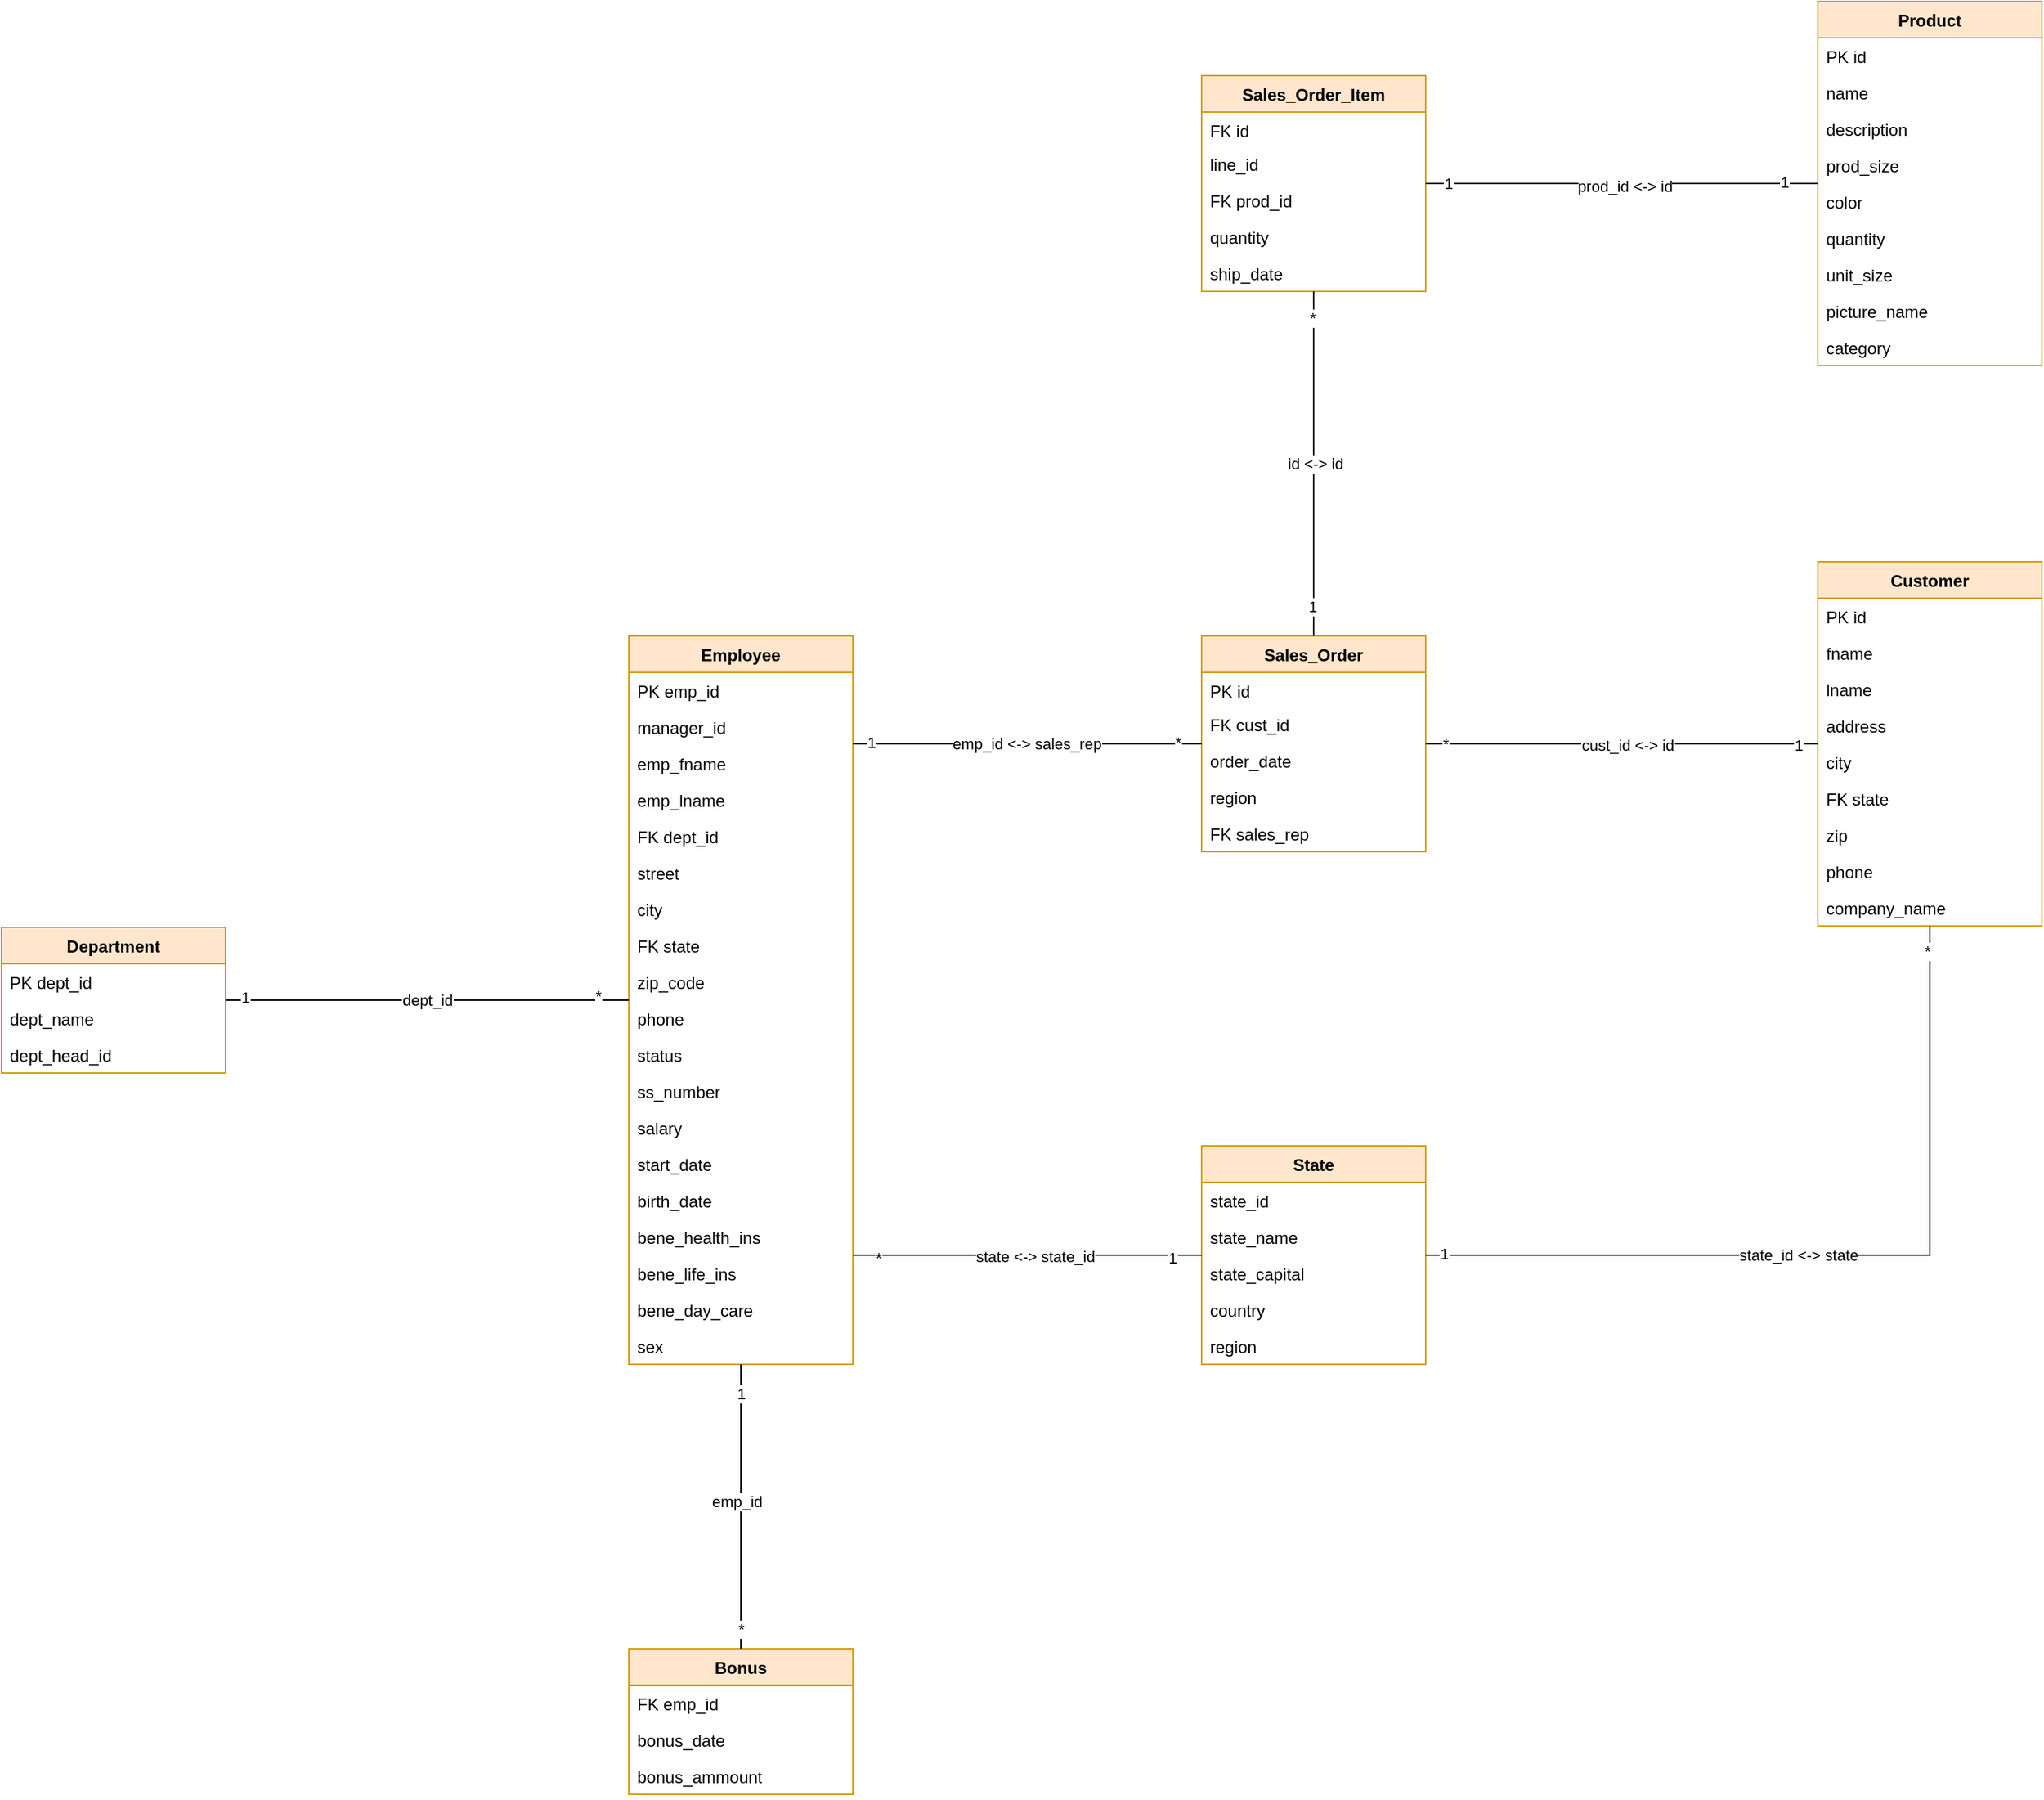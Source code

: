 <mxfile version="26.1.1">
  <diagram name="Page-1" id="nCka2ts54rkzNk9Rm8T9">
    <mxGraphModel dx="1875" dy="915" grid="0" gridSize="10" guides="1" tooltips="1" connect="1" arrows="1" fold="1" page="0" pageScale="1" pageWidth="850" pageHeight="1100" math="0" shadow="0">
      <root>
        <mxCell id="0" />
        <mxCell id="1" parent="0" />
        <mxCell id="7V_Jgu3ljM7GMjeLJzPL-204" value="Bonus" style="swimlane;fontStyle=1;align=center;verticalAlign=top;childLayout=stackLayout;horizontal=1;startSize=26;horizontalStack=0;resizeParent=1;resizeParentMax=0;resizeLast=0;collapsible=1;marginBottom=0;whiteSpace=wrap;html=1;fillColor=#ffe6cc;strokeColor=#d79b00;" parent="1" vertex="1">
          <mxGeometry x="-100" y="1083" width="160" height="104" as="geometry" />
        </mxCell>
        <mxCell id="7V_Jgu3ljM7GMjeLJzPL-205" value="FK emp_id" style="text;strokeColor=none;fillColor=none;align=left;verticalAlign=top;spacingLeft=4;spacingRight=4;overflow=hidden;rotatable=0;points=[[0,0.5],[1,0.5]];portConstraint=eastwest;whiteSpace=wrap;html=1;" parent="7V_Jgu3ljM7GMjeLJzPL-204" vertex="1">
          <mxGeometry y="26" width="160" height="26" as="geometry" />
        </mxCell>
        <mxCell id="7V_Jgu3ljM7GMjeLJzPL-209" value="bonus_date" style="text;strokeColor=none;fillColor=none;align=left;verticalAlign=top;spacingLeft=4;spacingRight=4;overflow=hidden;rotatable=0;points=[[0,0.5],[1,0.5]];portConstraint=eastwest;whiteSpace=wrap;html=1;" parent="7V_Jgu3ljM7GMjeLJzPL-204" vertex="1">
          <mxGeometry y="52" width="160" height="26" as="geometry" />
        </mxCell>
        <mxCell id="7V_Jgu3ljM7GMjeLJzPL-208" value="bonus_ammount" style="text;strokeColor=none;fillColor=none;align=left;verticalAlign=top;spacingLeft=4;spacingRight=4;overflow=hidden;rotatable=0;points=[[0,0.5],[1,0.5]];portConstraint=eastwest;whiteSpace=wrap;html=1;" parent="7V_Jgu3ljM7GMjeLJzPL-204" vertex="1">
          <mxGeometry y="78" width="160" height="26" as="geometry" />
        </mxCell>
        <mxCell id="7V_Jgu3ljM7GMjeLJzPL-210" value="Customer" style="swimlane;fontStyle=1;align=center;verticalAlign=top;childLayout=stackLayout;horizontal=1;startSize=26;horizontalStack=0;resizeParent=1;resizeParentMax=0;resizeLast=0;collapsible=1;marginBottom=0;whiteSpace=wrap;html=1;fillColor=#ffe6cc;strokeColor=#d79b00;" parent="1" vertex="1">
          <mxGeometry x="749" y="307" width="160" height="260" as="geometry" />
        </mxCell>
        <mxCell id="7V_Jgu3ljM7GMjeLJzPL-211" value="PK id" style="text;strokeColor=none;fillColor=none;align=left;verticalAlign=top;spacingLeft=4;spacingRight=4;overflow=hidden;rotatable=0;points=[[0,0.5],[1,0.5]];portConstraint=eastwest;whiteSpace=wrap;html=1;" parent="7V_Jgu3ljM7GMjeLJzPL-210" vertex="1">
          <mxGeometry y="26" width="160" height="26" as="geometry" />
        </mxCell>
        <mxCell id="7V_Jgu3ljM7GMjeLJzPL-212" value="fname" style="text;strokeColor=none;fillColor=none;align=left;verticalAlign=top;spacingLeft=4;spacingRight=4;overflow=hidden;rotatable=0;points=[[0,0.5],[1,0.5]];portConstraint=eastwest;whiteSpace=wrap;html=1;" parent="7V_Jgu3ljM7GMjeLJzPL-210" vertex="1">
          <mxGeometry y="52" width="160" height="26" as="geometry" />
        </mxCell>
        <mxCell id="7V_Jgu3ljM7GMjeLJzPL-213" value="lname" style="text;strokeColor=none;fillColor=none;align=left;verticalAlign=top;spacingLeft=4;spacingRight=4;overflow=hidden;rotatable=0;points=[[0,0.5],[1,0.5]];portConstraint=eastwest;whiteSpace=wrap;html=1;" parent="7V_Jgu3ljM7GMjeLJzPL-210" vertex="1">
          <mxGeometry y="78" width="160" height="26" as="geometry" />
        </mxCell>
        <mxCell id="7V_Jgu3ljM7GMjeLJzPL-214" value="address" style="text;strokeColor=none;fillColor=none;align=left;verticalAlign=top;spacingLeft=4;spacingRight=4;overflow=hidden;rotatable=0;points=[[0,0.5],[1,0.5]];portConstraint=eastwest;whiteSpace=wrap;html=1;" parent="7V_Jgu3ljM7GMjeLJzPL-210" vertex="1">
          <mxGeometry y="104" width="160" height="26" as="geometry" />
        </mxCell>
        <mxCell id="7V_Jgu3ljM7GMjeLJzPL-218" value="city" style="text;strokeColor=none;fillColor=none;align=left;verticalAlign=top;spacingLeft=4;spacingRight=4;overflow=hidden;rotatable=0;points=[[0,0.5],[1,0.5]];portConstraint=eastwest;whiteSpace=wrap;html=1;" parent="7V_Jgu3ljM7GMjeLJzPL-210" vertex="1">
          <mxGeometry y="130" width="160" height="26" as="geometry" />
        </mxCell>
        <mxCell id="7V_Jgu3ljM7GMjeLJzPL-219" value="FK state" style="text;strokeColor=none;fillColor=none;align=left;verticalAlign=top;spacingLeft=4;spacingRight=4;overflow=hidden;rotatable=0;points=[[0,0.5],[1,0.5]];portConstraint=eastwest;whiteSpace=wrap;html=1;" parent="7V_Jgu3ljM7GMjeLJzPL-210" vertex="1">
          <mxGeometry y="156" width="160" height="26" as="geometry" />
        </mxCell>
        <mxCell id="7V_Jgu3ljM7GMjeLJzPL-217" value="zip" style="text;strokeColor=none;fillColor=none;align=left;verticalAlign=top;spacingLeft=4;spacingRight=4;overflow=hidden;rotatable=0;points=[[0,0.5],[1,0.5]];portConstraint=eastwest;whiteSpace=wrap;html=1;" parent="7V_Jgu3ljM7GMjeLJzPL-210" vertex="1">
          <mxGeometry y="182" width="160" height="26" as="geometry" />
        </mxCell>
        <mxCell id="7V_Jgu3ljM7GMjeLJzPL-216" value="phone" style="text;strokeColor=none;fillColor=none;align=left;verticalAlign=top;spacingLeft=4;spacingRight=4;overflow=hidden;rotatable=0;points=[[0,0.5],[1,0.5]];portConstraint=eastwest;whiteSpace=wrap;html=1;" parent="7V_Jgu3ljM7GMjeLJzPL-210" vertex="1">
          <mxGeometry y="208" width="160" height="26" as="geometry" />
        </mxCell>
        <mxCell id="7V_Jgu3ljM7GMjeLJzPL-215" value="company_name" style="text;strokeColor=none;fillColor=none;align=left;verticalAlign=top;spacingLeft=4;spacingRight=4;overflow=hidden;rotatable=0;points=[[0,0.5],[1,0.5]];portConstraint=eastwest;whiteSpace=wrap;html=1;" parent="7V_Jgu3ljM7GMjeLJzPL-210" vertex="1">
          <mxGeometry y="234" width="160" height="26" as="geometry" />
        </mxCell>
        <mxCell id="7V_Jgu3ljM7GMjeLJzPL-220" value="Department" style="swimlane;fontStyle=1;align=center;verticalAlign=top;childLayout=stackLayout;horizontal=1;startSize=26;horizontalStack=0;resizeParent=1;resizeParentMax=0;resizeLast=0;collapsible=1;marginBottom=0;whiteSpace=wrap;html=1;fillColor=#ffe6cc;strokeColor=#d79b00;" parent="1" vertex="1">
          <mxGeometry x="-548" y="568" width="160" height="104" as="geometry" />
        </mxCell>
        <mxCell id="7V_Jgu3ljM7GMjeLJzPL-221" value="PK dept_id" style="text;strokeColor=none;fillColor=none;align=left;verticalAlign=top;spacingLeft=4;spacingRight=4;overflow=hidden;rotatable=0;points=[[0,0.5],[1,0.5]];portConstraint=eastwest;whiteSpace=wrap;html=1;" parent="7V_Jgu3ljM7GMjeLJzPL-220" vertex="1">
          <mxGeometry y="26" width="160" height="26" as="geometry" />
        </mxCell>
        <mxCell id="7V_Jgu3ljM7GMjeLJzPL-222" value="dept_name" style="text;strokeColor=none;fillColor=none;align=left;verticalAlign=top;spacingLeft=4;spacingRight=4;overflow=hidden;rotatable=0;points=[[0,0.5],[1,0.5]];portConstraint=eastwest;whiteSpace=wrap;html=1;" parent="7V_Jgu3ljM7GMjeLJzPL-220" vertex="1">
          <mxGeometry y="52" width="160" height="26" as="geometry" />
        </mxCell>
        <mxCell id="7V_Jgu3ljM7GMjeLJzPL-223" value="dept_head_id" style="text;strokeColor=none;fillColor=none;align=left;verticalAlign=top;spacingLeft=4;spacingRight=4;overflow=hidden;rotatable=0;points=[[0,0.5],[1,0.5]];portConstraint=eastwest;whiteSpace=wrap;html=1;" parent="7V_Jgu3ljM7GMjeLJzPL-220" vertex="1">
          <mxGeometry y="78" width="160" height="26" as="geometry" />
        </mxCell>
        <mxCell id="6if0ef8Dxr5UkIO2MwjI-1" value="State" style="swimlane;fontStyle=1;align=center;verticalAlign=top;childLayout=stackLayout;horizontal=1;startSize=26;horizontalStack=0;resizeParent=1;resizeParentMax=0;resizeLast=0;collapsible=1;marginBottom=0;whiteSpace=wrap;html=1;fillColor=#ffe6cc;strokeColor=#d79b00;" vertex="1" parent="1">
          <mxGeometry x="309" y="724" width="160" height="156" as="geometry" />
        </mxCell>
        <mxCell id="6if0ef8Dxr5UkIO2MwjI-2" value="state_id" style="text;strokeColor=none;fillColor=none;align=left;verticalAlign=top;spacingLeft=4;spacingRight=4;overflow=hidden;rotatable=0;points=[[0,0.5],[1,0.5]];portConstraint=eastwest;whiteSpace=wrap;html=1;" vertex="1" parent="6if0ef8Dxr5UkIO2MwjI-1">
          <mxGeometry y="26" width="160" height="26" as="geometry" />
        </mxCell>
        <mxCell id="6if0ef8Dxr5UkIO2MwjI-3" value="state_name" style="text;strokeColor=none;fillColor=none;align=left;verticalAlign=top;spacingLeft=4;spacingRight=4;overflow=hidden;rotatable=0;points=[[0,0.5],[1,0.5]];portConstraint=eastwest;whiteSpace=wrap;html=1;" vertex="1" parent="6if0ef8Dxr5UkIO2MwjI-1">
          <mxGeometry y="52" width="160" height="26" as="geometry" />
        </mxCell>
        <mxCell id="6if0ef8Dxr5UkIO2MwjI-5" value="state_capital" style="text;strokeColor=none;fillColor=none;align=left;verticalAlign=top;spacingLeft=4;spacingRight=4;overflow=hidden;rotatable=0;points=[[0,0.5],[1,0.5]];portConstraint=eastwest;whiteSpace=wrap;html=1;" vertex="1" parent="6if0ef8Dxr5UkIO2MwjI-1">
          <mxGeometry y="78" width="160" height="26" as="geometry" />
        </mxCell>
        <mxCell id="6if0ef8Dxr5UkIO2MwjI-6" value="country" style="text;strokeColor=none;fillColor=none;align=left;verticalAlign=top;spacingLeft=4;spacingRight=4;overflow=hidden;rotatable=0;points=[[0,0.5],[1,0.5]];portConstraint=eastwest;whiteSpace=wrap;html=1;" vertex="1" parent="6if0ef8Dxr5UkIO2MwjI-1">
          <mxGeometry y="104" width="160" height="26" as="geometry" />
        </mxCell>
        <mxCell id="6if0ef8Dxr5UkIO2MwjI-4" value="region" style="text;strokeColor=none;fillColor=none;align=left;verticalAlign=top;spacingLeft=4;spacingRight=4;overflow=hidden;rotatable=0;points=[[0,0.5],[1,0.5]];portConstraint=eastwest;whiteSpace=wrap;html=1;" vertex="1" parent="6if0ef8Dxr5UkIO2MwjI-1">
          <mxGeometry y="130" width="160" height="26" as="geometry" />
        </mxCell>
        <mxCell id="6if0ef8Dxr5UkIO2MwjI-7" value="Sales_Order_Item" style="swimlane;fontStyle=1;align=center;verticalAlign=top;childLayout=stackLayout;horizontal=1;startSize=26;horizontalStack=0;resizeParent=1;resizeParentMax=0;resizeLast=0;collapsible=1;marginBottom=0;whiteSpace=wrap;html=1;fillColor=#ffe6cc;strokeColor=#d79b00;" vertex="1" parent="1">
          <mxGeometry x="309" y="-40" width="160" height="154" as="geometry" />
        </mxCell>
        <mxCell id="6if0ef8Dxr5UkIO2MwjI-8" value="FK id" style="text;strokeColor=none;fillColor=none;align=left;verticalAlign=top;spacingLeft=4;spacingRight=4;overflow=hidden;rotatable=0;points=[[0,0.5],[1,0.5]];portConstraint=eastwest;whiteSpace=wrap;html=1;" vertex="1" parent="6if0ef8Dxr5UkIO2MwjI-7">
          <mxGeometry y="26" width="160" height="24" as="geometry" />
        </mxCell>
        <mxCell id="6if0ef8Dxr5UkIO2MwjI-9" value="line_id" style="text;strokeColor=none;fillColor=none;align=left;verticalAlign=top;spacingLeft=4;spacingRight=4;overflow=hidden;rotatable=0;points=[[0,0.5],[1,0.5]];portConstraint=eastwest;whiteSpace=wrap;html=1;" vertex="1" parent="6if0ef8Dxr5UkIO2MwjI-7">
          <mxGeometry y="50" width="160" height="26" as="geometry" />
        </mxCell>
        <mxCell id="6if0ef8Dxr5UkIO2MwjI-10" value="FK prod_id" style="text;strokeColor=none;fillColor=none;align=left;verticalAlign=top;spacingLeft=4;spacingRight=4;overflow=hidden;rotatable=0;points=[[0,0.5],[1,0.5]];portConstraint=eastwest;whiteSpace=wrap;html=1;" vertex="1" parent="6if0ef8Dxr5UkIO2MwjI-7">
          <mxGeometry y="76" width="160" height="26" as="geometry" />
        </mxCell>
        <mxCell id="6if0ef8Dxr5UkIO2MwjI-11" value="quantity" style="text;strokeColor=none;fillColor=none;align=left;verticalAlign=top;spacingLeft=4;spacingRight=4;overflow=hidden;rotatable=0;points=[[0,0.5],[1,0.5]];portConstraint=eastwest;whiteSpace=wrap;html=1;" vertex="1" parent="6if0ef8Dxr5UkIO2MwjI-7">
          <mxGeometry y="102" width="160" height="26" as="geometry" />
        </mxCell>
        <mxCell id="6if0ef8Dxr5UkIO2MwjI-12" value="ship_date" style="text;strokeColor=none;fillColor=none;align=left;verticalAlign=top;spacingLeft=4;spacingRight=4;overflow=hidden;rotatable=0;points=[[0,0.5],[1,0.5]];portConstraint=eastwest;whiteSpace=wrap;html=1;" vertex="1" parent="6if0ef8Dxr5UkIO2MwjI-7">
          <mxGeometry y="128" width="160" height="26" as="geometry" />
        </mxCell>
        <mxCell id="6if0ef8Dxr5UkIO2MwjI-13" value="Sales_Order" style="swimlane;fontStyle=1;align=center;verticalAlign=top;childLayout=stackLayout;horizontal=1;startSize=26;horizontalStack=0;resizeParent=1;resizeParentMax=0;resizeLast=0;collapsible=1;marginBottom=0;whiteSpace=wrap;html=1;fillColor=#ffe6cc;strokeColor=#d79b00;" vertex="1" parent="1">
          <mxGeometry x="309" y="360" width="160" height="154" as="geometry" />
        </mxCell>
        <mxCell id="6if0ef8Dxr5UkIO2MwjI-14" value="PK id" style="text;strokeColor=none;fillColor=none;align=left;verticalAlign=top;spacingLeft=4;spacingRight=4;overflow=hidden;rotatable=0;points=[[0,0.5],[1,0.5]];portConstraint=eastwest;whiteSpace=wrap;html=1;" vertex="1" parent="6if0ef8Dxr5UkIO2MwjI-13">
          <mxGeometry y="26" width="160" height="24" as="geometry" />
        </mxCell>
        <mxCell id="6if0ef8Dxr5UkIO2MwjI-15" value="FK cust_id" style="text;strokeColor=none;fillColor=none;align=left;verticalAlign=top;spacingLeft=4;spacingRight=4;overflow=hidden;rotatable=0;points=[[0,0.5],[1,0.5]];portConstraint=eastwest;whiteSpace=wrap;html=1;" vertex="1" parent="6if0ef8Dxr5UkIO2MwjI-13">
          <mxGeometry y="50" width="160" height="26" as="geometry" />
        </mxCell>
        <mxCell id="6if0ef8Dxr5UkIO2MwjI-16" value="order_date" style="text;strokeColor=none;fillColor=none;align=left;verticalAlign=top;spacingLeft=4;spacingRight=4;overflow=hidden;rotatable=0;points=[[0,0.5],[1,0.5]];portConstraint=eastwest;whiteSpace=wrap;html=1;" vertex="1" parent="6if0ef8Dxr5UkIO2MwjI-13">
          <mxGeometry y="76" width="160" height="26" as="geometry" />
        </mxCell>
        <mxCell id="6if0ef8Dxr5UkIO2MwjI-17" value="region" style="text;strokeColor=none;fillColor=none;align=left;verticalAlign=top;spacingLeft=4;spacingRight=4;overflow=hidden;rotatable=0;points=[[0,0.5],[1,0.5]];portConstraint=eastwest;whiteSpace=wrap;html=1;" vertex="1" parent="6if0ef8Dxr5UkIO2MwjI-13">
          <mxGeometry y="102" width="160" height="26" as="geometry" />
        </mxCell>
        <mxCell id="6if0ef8Dxr5UkIO2MwjI-18" value="FK sales_rep" style="text;strokeColor=none;fillColor=none;align=left;verticalAlign=top;spacingLeft=4;spacingRight=4;overflow=hidden;rotatable=0;points=[[0,0.5],[1,0.5]];portConstraint=eastwest;whiteSpace=wrap;html=1;" vertex="1" parent="6if0ef8Dxr5UkIO2MwjI-13">
          <mxGeometry y="128" width="160" height="26" as="geometry" />
        </mxCell>
        <mxCell id="6if0ef8Dxr5UkIO2MwjI-19" value="Product" style="swimlane;fontStyle=1;align=center;verticalAlign=top;childLayout=stackLayout;horizontal=1;startSize=26;horizontalStack=0;resizeParent=1;resizeParentMax=0;resizeLast=0;collapsible=1;marginBottom=0;whiteSpace=wrap;html=1;fillColor=#ffe6cc;strokeColor=#d79b00;" vertex="1" parent="1">
          <mxGeometry x="749" y="-93" width="160" height="260" as="geometry" />
        </mxCell>
        <mxCell id="6if0ef8Dxr5UkIO2MwjI-20" value="PK id" style="text;strokeColor=none;fillColor=none;align=left;verticalAlign=top;spacingLeft=4;spacingRight=4;overflow=hidden;rotatable=0;points=[[0,0.5],[1,0.5]];portConstraint=eastwest;whiteSpace=wrap;html=1;" vertex="1" parent="6if0ef8Dxr5UkIO2MwjI-19">
          <mxGeometry y="26" width="160" height="26" as="geometry" />
        </mxCell>
        <mxCell id="6if0ef8Dxr5UkIO2MwjI-21" value="name" style="text;strokeColor=none;fillColor=none;align=left;verticalAlign=top;spacingLeft=4;spacingRight=4;overflow=hidden;rotatable=0;points=[[0,0.5],[1,0.5]];portConstraint=eastwest;whiteSpace=wrap;html=1;" vertex="1" parent="6if0ef8Dxr5UkIO2MwjI-19">
          <mxGeometry y="52" width="160" height="26" as="geometry" />
        </mxCell>
        <mxCell id="6if0ef8Dxr5UkIO2MwjI-22" value="description" style="text;strokeColor=none;fillColor=none;align=left;verticalAlign=top;spacingLeft=4;spacingRight=4;overflow=hidden;rotatable=0;points=[[0,0.5],[1,0.5]];portConstraint=eastwest;whiteSpace=wrap;html=1;" vertex="1" parent="6if0ef8Dxr5UkIO2MwjI-19">
          <mxGeometry y="78" width="160" height="26" as="geometry" />
        </mxCell>
        <mxCell id="6if0ef8Dxr5UkIO2MwjI-23" value="prod_size" style="text;strokeColor=none;fillColor=none;align=left;verticalAlign=top;spacingLeft=4;spacingRight=4;overflow=hidden;rotatable=0;points=[[0,0.5],[1,0.5]];portConstraint=eastwest;whiteSpace=wrap;html=1;" vertex="1" parent="6if0ef8Dxr5UkIO2MwjI-19">
          <mxGeometry y="104" width="160" height="26" as="geometry" />
        </mxCell>
        <mxCell id="6if0ef8Dxr5UkIO2MwjI-24" value="color" style="text;strokeColor=none;fillColor=none;align=left;verticalAlign=top;spacingLeft=4;spacingRight=4;overflow=hidden;rotatable=0;points=[[0,0.5],[1,0.5]];portConstraint=eastwest;whiteSpace=wrap;html=1;" vertex="1" parent="6if0ef8Dxr5UkIO2MwjI-19">
          <mxGeometry y="130" width="160" height="26" as="geometry" />
        </mxCell>
        <mxCell id="6if0ef8Dxr5UkIO2MwjI-25" value="quantity" style="text;strokeColor=none;fillColor=none;align=left;verticalAlign=top;spacingLeft=4;spacingRight=4;overflow=hidden;rotatable=0;points=[[0,0.5],[1,0.5]];portConstraint=eastwest;whiteSpace=wrap;html=1;" vertex="1" parent="6if0ef8Dxr5UkIO2MwjI-19">
          <mxGeometry y="156" width="160" height="26" as="geometry" />
        </mxCell>
        <mxCell id="6if0ef8Dxr5UkIO2MwjI-26" value="unit_size" style="text;strokeColor=none;fillColor=none;align=left;verticalAlign=top;spacingLeft=4;spacingRight=4;overflow=hidden;rotatable=0;points=[[0,0.5],[1,0.5]];portConstraint=eastwest;whiteSpace=wrap;html=1;" vertex="1" parent="6if0ef8Dxr5UkIO2MwjI-19">
          <mxGeometry y="182" width="160" height="26" as="geometry" />
        </mxCell>
        <mxCell id="6if0ef8Dxr5UkIO2MwjI-27" value="picture_name" style="text;strokeColor=none;fillColor=none;align=left;verticalAlign=top;spacingLeft=4;spacingRight=4;overflow=hidden;rotatable=0;points=[[0,0.5],[1,0.5]];portConstraint=eastwest;whiteSpace=wrap;html=1;" vertex="1" parent="6if0ef8Dxr5UkIO2MwjI-19">
          <mxGeometry y="208" width="160" height="26" as="geometry" />
        </mxCell>
        <mxCell id="6if0ef8Dxr5UkIO2MwjI-28" value="category" style="text;strokeColor=none;fillColor=none;align=left;verticalAlign=top;spacingLeft=4;spacingRight=4;overflow=hidden;rotatable=0;points=[[0,0.5],[1,0.5]];portConstraint=eastwest;whiteSpace=wrap;html=1;" vertex="1" parent="6if0ef8Dxr5UkIO2MwjI-19">
          <mxGeometry y="234" width="160" height="26" as="geometry" />
        </mxCell>
        <mxCell id="6if0ef8Dxr5UkIO2MwjI-29" value="Employee" style="swimlane;fontStyle=1;align=center;verticalAlign=top;childLayout=stackLayout;horizontal=1;startSize=26;horizontalStack=0;resizeParent=1;resizeParentMax=0;resizeLast=0;collapsible=1;marginBottom=0;whiteSpace=wrap;html=1;fillColor=#ffe6cc;strokeColor=#d79b00;" vertex="1" parent="1">
          <mxGeometry x="-100" y="360" width="160" height="520" as="geometry" />
        </mxCell>
        <mxCell id="6if0ef8Dxr5UkIO2MwjI-30" value="PK emp_id" style="text;strokeColor=none;fillColor=none;align=left;verticalAlign=top;spacingLeft=4;spacingRight=4;overflow=hidden;rotatable=0;points=[[0,0.5],[1,0.5]];portConstraint=eastwest;whiteSpace=wrap;html=1;" vertex="1" parent="6if0ef8Dxr5UkIO2MwjI-29">
          <mxGeometry y="26" width="160" height="26" as="geometry" />
        </mxCell>
        <mxCell id="6if0ef8Dxr5UkIO2MwjI-31" value="manager_id" style="text;strokeColor=none;fillColor=none;align=left;verticalAlign=top;spacingLeft=4;spacingRight=4;overflow=hidden;rotatable=0;points=[[0,0.5],[1,0.5]];portConstraint=eastwest;whiteSpace=wrap;html=1;" vertex="1" parent="6if0ef8Dxr5UkIO2MwjI-29">
          <mxGeometry y="52" width="160" height="26" as="geometry" />
        </mxCell>
        <mxCell id="6if0ef8Dxr5UkIO2MwjI-32" value="emp_fname" style="text;strokeColor=none;fillColor=none;align=left;verticalAlign=top;spacingLeft=4;spacingRight=4;overflow=hidden;rotatable=0;points=[[0,0.5],[1,0.5]];portConstraint=eastwest;whiteSpace=wrap;html=1;" vertex="1" parent="6if0ef8Dxr5UkIO2MwjI-29">
          <mxGeometry y="78" width="160" height="26" as="geometry" />
        </mxCell>
        <mxCell id="6if0ef8Dxr5UkIO2MwjI-33" value="emp_lname" style="text;strokeColor=none;fillColor=none;align=left;verticalAlign=top;spacingLeft=4;spacingRight=4;overflow=hidden;rotatable=0;points=[[0,0.5],[1,0.5]];portConstraint=eastwest;whiteSpace=wrap;html=1;" vertex="1" parent="6if0ef8Dxr5UkIO2MwjI-29">
          <mxGeometry y="104" width="160" height="26" as="geometry" />
        </mxCell>
        <mxCell id="6if0ef8Dxr5UkIO2MwjI-34" value="FK dept_id" style="text;strokeColor=none;fillColor=none;align=left;verticalAlign=top;spacingLeft=4;spacingRight=4;overflow=hidden;rotatable=0;points=[[0,0.5],[1,0.5]];portConstraint=eastwest;whiteSpace=wrap;html=1;" vertex="1" parent="6if0ef8Dxr5UkIO2MwjI-29">
          <mxGeometry y="130" width="160" height="26" as="geometry" />
        </mxCell>
        <mxCell id="6if0ef8Dxr5UkIO2MwjI-35" value="street" style="text;strokeColor=none;fillColor=none;align=left;verticalAlign=top;spacingLeft=4;spacingRight=4;overflow=hidden;rotatable=0;points=[[0,0.5],[1,0.5]];portConstraint=eastwest;whiteSpace=wrap;html=1;" vertex="1" parent="6if0ef8Dxr5UkIO2MwjI-29">
          <mxGeometry y="156" width="160" height="26" as="geometry" />
        </mxCell>
        <mxCell id="6if0ef8Dxr5UkIO2MwjI-36" value="city" style="text;strokeColor=none;fillColor=none;align=left;verticalAlign=top;spacingLeft=4;spacingRight=4;overflow=hidden;rotatable=0;points=[[0,0.5],[1,0.5]];portConstraint=eastwest;whiteSpace=wrap;html=1;" vertex="1" parent="6if0ef8Dxr5UkIO2MwjI-29">
          <mxGeometry y="182" width="160" height="26" as="geometry" />
        </mxCell>
        <mxCell id="6if0ef8Dxr5UkIO2MwjI-37" value="FK state" style="text;strokeColor=none;fillColor=none;align=left;verticalAlign=top;spacingLeft=4;spacingRight=4;overflow=hidden;rotatable=0;points=[[0,0.5],[1,0.5]];portConstraint=eastwest;whiteSpace=wrap;html=1;" vertex="1" parent="6if0ef8Dxr5UkIO2MwjI-29">
          <mxGeometry y="208" width="160" height="26" as="geometry" />
        </mxCell>
        <mxCell id="6if0ef8Dxr5UkIO2MwjI-38" value="zip_code" style="text;strokeColor=none;fillColor=none;align=left;verticalAlign=top;spacingLeft=4;spacingRight=4;overflow=hidden;rotatable=0;points=[[0,0.5],[1,0.5]];portConstraint=eastwest;whiteSpace=wrap;html=1;" vertex="1" parent="6if0ef8Dxr5UkIO2MwjI-29">
          <mxGeometry y="234" width="160" height="26" as="geometry" />
        </mxCell>
        <mxCell id="6if0ef8Dxr5UkIO2MwjI-40" value="phone" style="text;strokeColor=none;fillColor=none;align=left;verticalAlign=top;spacingLeft=4;spacingRight=4;overflow=hidden;rotatable=0;points=[[0,0.5],[1,0.5]];portConstraint=eastwest;whiteSpace=wrap;html=1;" vertex="1" parent="6if0ef8Dxr5UkIO2MwjI-29">
          <mxGeometry y="260" width="160" height="26" as="geometry" />
        </mxCell>
        <mxCell id="6if0ef8Dxr5UkIO2MwjI-42" value="status" style="text;strokeColor=none;fillColor=none;align=left;verticalAlign=top;spacingLeft=4;spacingRight=4;overflow=hidden;rotatable=0;points=[[0,0.5],[1,0.5]];portConstraint=eastwest;whiteSpace=wrap;html=1;" vertex="1" parent="6if0ef8Dxr5UkIO2MwjI-29">
          <mxGeometry y="286" width="160" height="26" as="geometry" />
        </mxCell>
        <mxCell id="6if0ef8Dxr5UkIO2MwjI-43" value="ss_number" style="text;strokeColor=none;fillColor=none;align=left;verticalAlign=top;spacingLeft=4;spacingRight=4;overflow=hidden;rotatable=0;points=[[0,0.5],[1,0.5]];portConstraint=eastwest;whiteSpace=wrap;html=1;" vertex="1" parent="6if0ef8Dxr5UkIO2MwjI-29">
          <mxGeometry y="312" width="160" height="26" as="geometry" />
        </mxCell>
        <mxCell id="6if0ef8Dxr5UkIO2MwjI-41" value="salary" style="text;strokeColor=none;fillColor=none;align=left;verticalAlign=top;spacingLeft=4;spacingRight=4;overflow=hidden;rotatable=0;points=[[0,0.5],[1,0.5]];portConstraint=eastwest;whiteSpace=wrap;html=1;" vertex="1" parent="6if0ef8Dxr5UkIO2MwjI-29">
          <mxGeometry y="338" width="160" height="26" as="geometry" />
        </mxCell>
        <mxCell id="6if0ef8Dxr5UkIO2MwjI-44" value="start_date" style="text;strokeColor=none;fillColor=none;align=left;verticalAlign=top;spacingLeft=4;spacingRight=4;overflow=hidden;rotatable=0;points=[[0,0.5],[1,0.5]];portConstraint=eastwest;whiteSpace=wrap;html=1;" vertex="1" parent="6if0ef8Dxr5UkIO2MwjI-29">
          <mxGeometry y="364" width="160" height="26" as="geometry" />
        </mxCell>
        <mxCell id="6if0ef8Dxr5UkIO2MwjI-46" value="birth_date" style="text;strokeColor=none;fillColor=none;align=left;verticalAlign=top;spacingLeft=4;spacingRight=4;overflow=hidden;rotatable=0;points=[[0,0.5],[1,0.5]];portConstraint=eastwest;whiteSpace=wrap;html=1;" vertex="1" parent="6if0ef8Dxr5UkIO2MwjI-29">
          <mxGeometry y="390" width="160" height="26" as="geometry" />
        </mxCell>
        <mxCell id="6if0ef8Dxr5UkIO2MwjI-48" value="bene_health_ins" style="text;strokeColor=none;fillColor=none;align=left;verticalAlign=top;spacingLeft=4;spacingRight=4;overflow=hidden;rotatable=0;points=[[0,0.5],[1,0.5]];portConstraint=eastwest;whiteSpace=wrap;html=1;" vertex="1" parent="6if0ef8Dxr5UkIO2MwjI-29">
          <mxGeometry y="416" width="160" height="26" as="geometry" />
        </mxCell>
        <mxCell id="6if0ef8Dxr5UkIO2MwjI-47" value="bene_life_ins" style="text;strokeColor=none;fillColor=none;align=left;verticalAlign=top;spacingLeft=4;spacingRight=4;overflow=hidden;rotatable=0;points=[[0,0.5],[1,0.5]];portConstraint=eastwest;whiteSpace=wrap;html=1;" vertex="1" parent="6if0ef8Dxr5UkIO2MwjI-29">
          <mxGeometry y="442" width="160" height="26" as="geometry" />
        </mxCell>
        <mxCell id="6if0ef8Dxr5UkIO2MwjI-45" value="bene_day_care" style="text;strokeColor=none;fillColor=none;align=left;verticalAlign=top;spacingLeft=4;spacingRight=4;overflow=hidden;rotatable=0;points=[[0,0.5],[1,0.5]];portConstraint=eastwest;whiteSpace=wrap;html=1;" vertex="1" parent="6if0ef8Dxr5UkIO2MwjI-29">
          <mxGeometry y="468" width="160" height="26" as="geometry" />
        </mxCell>
        <mxCell id="6if0ef8Dxr5UkIO2MwjI-39" value="sex" style="text;strokeColor=none;fillColor=none;align=left;verticalAlign=top;spacingLeft=4;spacingRight=4;overflow=hidden;rotatable=0;points=[[0,0.5],[1,0.5]];portConstraint=eastwest;whiteSpace=wrap;html=1;" vertex="1" parent="6if0ef8Dxr5UkIO2MwjI-29">
          <mxGeometry y="494" width="160" height="26" as="geometry" />
        </mxCell>
        <mxCell id="6if0ef8Dxr5UkIO2MwjI-50" value="" style="endArrow=none;html=1;rounded=0;edgeStyle=orthogonalEdgeStyle;" edge="1" parent="1" source="6if0ef8Dxr5UkIO2MwjI-29" target="6if0ef8Dxr5UkIO2MwjI-1">
          <mxGeometry relative="1" as="geometry">
            <mxPoint x="204" y="428" as="sourcePoint" />
            <mxPoint x="364" y="428" as="targetPoint" />
            <Array as="points">
              <mxPoint x="91" y="802" />
              <mxPoint x="91" y="802" />
            </Array>
          </mxGeometry>
        </mxCell>
        <mxCell id="6if0ef8Dxr5UkIO2MwjI-76" value="state &amp;lt;-&amp;gt; state_id" style="edgeLabel;html=1;align=center;verticalAlign=middle;resizable=0;points=[];" vertex="1" connectable="0" parent="6if0ef8Dxr5UkIO2MwjI-50">
          <mxGeometry x="0.044" y="-1" relative="1" as="geometry">
            <mxPoint as="offset" />
          </mxGeometry>
        </mxCell>
        <mxCell id="6if0ef8Dxr5UkIO2MwjI-77" value="1" style="edgeLabel;html=1;align=center;verticalAlign=middle;resizable=0;points=[];" vertex="1" connectable="0" parent="6if0ef8Dxr5UkIO2MwjI-50">
          <mxGeometry x="0.831" y="-2" relative="1" as="geometry">
            <mxPoint as="offset" />
          </mxGeometry>
        </mxCell>
        <mxCell id="6if0ef8Dxr5UkIO2MwjI-78" value="*" style="edgeLabel;html=1;align=center;verticalAlign=middle;resizable=0;points=[];" vertex="1" connectable="0" parent="6if0ef8Dxr5UkIO2MwjI-50">
          <mxGeometry x="-0.855" y="-2" relative="1" as="geometry">
            <mxPoint as="offset" />
          </mxGeometry>
        </mxCell>
        <mxCell id="6if0ef8Dxr5UkIO2MwjI-51" value="" style="endArrow=none;html=1;rounded=0;edgeStyle=orthogonalEdgeStyle;" edge="1" parent="1" source="7V_Jgu3ljM7GMjeLJzPL-204" target="6if0ef8Dxr5UkIO2MwjI-29">
          <mxGeometry relative="1" as="geometry">
            <mxPoint x="156" y="833" as="sourcePoint" />
            <mxPoint x="316" y="833" as="targetPoint" />
          </mxGeometry>
        </mxCell>
        <mxCell id="6if0ef8Dxr5UkIO2MwjI-73" value="emp_id" style="edgeLabel;html=1;align=center;verticalAlign=middle;resizable=0;points=[];" vertex="1" connectable="0" parent="6if0ef8Dxr5UkIO2MwjI-51">
          <mxGeometry x="0.038" y="3" relative="1" as="geometry">
            <mxPoint as="offset" />
          </mxGeometry>
        </mxCell>
        <mxCell id="6if0ef8Dxr5UkIO2MwjI-74" value="*" style="edgeLabel;html=1;align=center;verticalAlign=middle;resizable=0;points=[];" vertex="1" connectable="0" parent="6if0ef8Dxr5UkIO2MwjI-51">
          <mxGeometry x="-0.858" relative="1" as="geometry">
            <mxPoint as="offset" />
          </mxGeometry>
        </mxCell>
        <mxCell id="6if0ef8Dxr5UkIO2MwjI-75" value="1" style="edgeLabel;html=1;align=center;verticalAlign=middle;resizable=0;points=[];" vertex="1" connectable="0" parent="6if0ef8Dxr5UkIO2MwjI-51">
          <mxGeometry x="0.797" relative="1" as="geometry">
            <mxPoint as="offset" />
          </mxGeometry>
        </mxCell>
        <mxCell id="6if0ef8Dxr5UkIO2MwjI-54" value="" style="endArrow=none;html=1;rounded=0;edgeStyle=orthogonalEdgeStyle;" edge="1" parent="1" source="6if0ef8Dxr5UkIO2MwjI-13" target="6if0ef8Dxr5UkIO2MwjI-29">
          <mxGeometry relative="1" as="geometry">
            <mxPoint x="349" y="1242" as="sourcePoint" />
            <mxPoint x="349" y="1039" as="targetPoint" />
            <Array as="points">
              <mxPoint x="74" y="437" />
              <mxPoint x="74" y="437" />
            </Array>
          </mxGeometry>
        </mxCell>
        <mxCell id="6if0ef8Dxr5UkIO2MwjI-63" value="emp_id &amp;lt;-&amp;gt; sales_rep" style="edgeLabel;html=1;align=center;verticalAlign=middle;resizable=0;points=[];" vertex="1" connectable="0" parent="6if0ef8Dxr5UkIO2MwjI-54">
          <mxGeometry x="0.01" relative="1" as="geometry">
            <mxPoint as="offset" />
          </mxGeometry>
        </mxCell>
        <mxCell id="6if0ef8Dxr5UkIO2MwjI-64" value="1" style="edgeLabel;html=1;align=center;verticalAlign=middle;resizable=0;points=[];" vertex="1" connectable="0" parent="6if0ef8Dxr5UkIO2MwjI-54">
          <mxGeometry x="0.901" y="-1" relative="1" as="geometry">
            <mxPoint as="offset" />
          </mxGeometry>
        </mxCell>
        <mxCell id="6if0ef8Dxr5UkIO2MwjI-65" value="*" style="edgeLabel;html=1;align=center;verticalAlign=middle;resizable=0;points=[];" vertex="1" connectable="0" parent="6if0ef8Dxr5UkIO2MwjI-54">
          <mxGeometry x="-0.86" y="-1" relative="1" as="geometry">
            <mxPoint as="offset" />
          </mxGeometry>
        </mxCell>
        <mxCell id="6if0ef8Dxr5UkIO2MwjI-55" value="" style="endArrow=none;html=1;rounded=0;edgeStyle=orthogonalEdgeStyle;" edge="1" parent="1" source="7V_Jgu3ljM7GMjeLJzPL-210" target="6if0ef8Dxr5UkIO2MwjI-13">
          <mxGeometry relative="1" as="geometry">
            <mxPoint x="349" y="1242" as="sourcePoint" />
            <mxPoint x="349" y="1039" as="targetPoint" />
          </mxGeometry>
        </mxCell>
        <mxCell id="6if0ef8Dxr5UkIO2MwjI-82" value="cust_id &amp;lt;-&amp;gt; id" style="edgeLabel;html=1;align=center;verticalAlign=middle;resizable=0;points=[];" vertex="1" connectable="0" parent="6if0ef8Dxr5UkIO2MwjI-55">
          <mxGeometry x="-0.024" y="1" relative="1" as="geometry">
            <mxPoint as="offset" />
          </mxGeometry>
        </mxCell>
        <mxCell id="6if0ef8Dxr5UkIO2MwjI-83" value="1" style="edgeLabel;html=1;align=center;verticalAlign=middle;resizable=0;points=[];" vertex="1" connectable="0" parent="6if0ef8Dxr5UkIO2MwjI-55">
          <mxGeometry x="-0.896" y="1" relative="1" as="geometry">
            <mxPoint as="offset" />
          </mxGeometry>
        </mxCell>
        <mxCell id="6if0ef8Dxr5UkIO2MwjI-84" value="*" style="edgeLabel;html=1;align=center;verticalAlign=middle;resizable=0;points=[];" vertex="1" connectable="0" parent="6if0ef8Dxr5UkIO2MwjI-55">
          <mxGeometry x="0.902" relative="1" as="geometry">
            <mxPoint as="offset" />
          </mxGeometry>
        </mxCell>
        <mxCell id="6if0ef8Dxr5UkIO2MwjI-56" value="" style="endArrow=none;html=1;rounded=0;edgeStyle=orthogonalEdgeStyle;" edge="1" parent="1" source="7V_Jgu3ljM7GMjeLJzPL-210" target="6if0ef8Dxr5UkIO2MwjI-1">
          <mxGeometry relative="1" as="geometry">
            <mxPoint x="349" y="1242" as="sourcePoint" />
            <mxPoint x="349" y="1039" as="targetPoint" />
            <Array as="points">
              <mxPoint x="829" y="802" />
            </Array>
          </mxGeometry>
        </mxCell>
        <mxCell id="6if0ef8Dxr5UkIO2MwjI-79" value="state_id &amp;lt;-&amp;gt; state" style="edgeLabel;html=1;align=center;verticalAlign=middle;resizable=0;points=[];" vertex="1" connectable="0" parent="6if0ef8Dxr5UkIO2MwjI-56">
          <mxGeometry x="0.106" relative="1" as="geometry">
            <mxPoint as="offset" />
          </mxGeometry>
        </mxCell>
        <mxCell id="6if0ef8Dxr5UkIO2MwjI-80" value="1" style="edgeLabel;html=1;align=center;verticalAlign=middle;resizable=0;points=[];" vertex="1" connectable="0" parent="6if0ef8Dxr5UkIO2MwjI-56">
          <mxGeometry x="0.956" y="-1" relative="1" as="geometry">
            <mxPoint as="offset" />
          </mxGeometry>
        </mxCell>
        <mxCell id="6if0ef8Dxr5UkIO2MwjI-81" value="*" style="edgeLabel;html=1;align=center;verticalAlign=middle;resizable=0;points=[];" vertex="1" connectable="0" parent="6if0ef8Dxr5UkIO2MwjI-56">
          <mxGeometry x="-0.941" y="-2" relative="1" as="geometry">
            <mxPoint as="offset" />
          </mxGeometry>
        </mxCell>
        <mxCell id="6if0ef8Dxr5UkIO2MwjI-57" value="" style="endArrow=none;html=1;rounded=0;edgeStyle=orthogonalEdgeStyle;" edge="1" parent="1" source="6if0ef8Dxr5UkIO2MwjI-13" target="6if0ef8Dxr5UkIO2MwjI-7">
          <mxGeometry relative="1" as="geometry">
            <mxPoint x="157" y="322" as="sourcePoint" />
            <mxPoint x="157" y="119" as="targetPoint" />
          </mxGeometry>
        </mxCell>
        <mxCell id="6if0ef8Dxr5UkIO2MwjI-85" value="id &amp;lt;-&amp;gt; id" style="edgeLabel;html=1;align=center;verticalAlign=middle;resizable=0;points=[];" vertex="1" connectable="0" parent="6if0ef8Dxr5UkIO2MwjI-57">
          <mxGeometry x="-0.002" y="-1" relative="1" as="geometry">
            <mxPoint as="offset" />
          </mxGeometry>
        </mxCell>
        <mxCell id="6if0ef8Dxr5UkIO2MwjI-86" value="*" style="edgeLabel;html=1;align=center;verticalAlign=middle;resizable=0;points=[];" vertex="1" connectable="0" parent="6if0ef8Dxr5UkIO2MwjI-57">
          <mxGeometry x="0.844" y="1" relative="1" as="geometry">
            <mxPoint as="offset" />
          </mxGeometry>
        </mxCell>
        <mxCell id="6if0ef8Dxr5UkIO2MwjI-87" value="1" style="edgeLabel;html=1;align=center;verticalAlign=middle;resizable=0;points=[];" vertex="1" connectable="0" parent="6if0ef8Dxr5UkIO2MwjI-57">
          <mxGeometry x="-0.824" y="1" relative="1" as="geometry">
            <mxPoint as="offset" />
          </mxGeometry>
        </mxCell>
        <mxCell id="6if0ef8Dxr5UkIO2MwjI-58" value="" style="endArrow=none;html=1;rounded=0;edgeStyle=orthogonalEdgeStyle;" edge="1" parent="1" source="7V_Jgu3ljM7GMjeLJzPL-220" target="6if0ef8Dxr5UkIO2MwjI-29">
          <mxGeometry relative="1" as="geometry">
            <mxPoint x="157" y="322" as="sourcePoint" />
            <mxPoint x="157" y="119" as="targetPoint" />
          </mxGeometry>
        </mxCell>
        <mxCell id="6if0ef8Dxr5UkIO2MwjI-60" value="*" style="edgeLabel;html=1;align=center;verticalAlign=middle;resizable=0;points=[];" vertex="1" connectable="0" parent="6if0ef8Dxr5UkIO2MwjI-58">
          <mxGeometry x="0.848" y="3" relative="1" as="geometry">
            <mxPoint as="offset" />
          </mxGeometry>
        </mxCell>
        <mxCell id="6if0ef8Dxr5UkIO2MwjI-61" value="1" style="edgeLabel;html=1;align=center;verticalAlign=middle;resizable=0;points=[];" vertex="1" connectable="0" parent="6if0ef8Dxr5UkIO2MwjI-58">
          <mxGeometry x="-0.902" y="2" relative="1" as="geometry">
            <mxPoint as="offset" />
          </mxGeometry>
        </mxCell>
        <mxCell id="6if0ef8Dxr5UkIO2MwjI-62" value="dept_id" style="edgeLabel;html=1;align=center;verticalAlign=middle;resizable=0;points=[];" vertex="1" connectable="0" parent="6if0ef8Dxr5UkIO2MwjI-58">
          <mxGeometry x="-0.004" relative="1" as="geometry">
            <mxPoint as="offset" />
          </mxGeometry>
        </mxCell>
        <mxCell id="6if0ef8Dxr5UkIO2MwjI-59" value="" style="endArrow=none;html=1;rounded=0;edgeStyle=orthogonalEdgeStyle;" edge="1" parent="1" source="6if0ef8Dxr5UkIO2MwjI-7" target="6if0ef8Dxr5UkIO2MwjI-19">
          <mxGeometry relative="1" as="geometry">
            <mxPoint x="157" y="322" as="sourcePoint" />
            <mxPoint x="157" y="119" as="targetPoint" />
          </mxGeometry>
        </mxCell>
        <mxCell id="6if0ef8Dxr5UkIO2MwjI-88" value="prod_id &amp;lt;-&amp;gt; id" style="edgeLabel;html=1;align=center;verticalAlign=middle;resizable=0;points=[];" vertex="1" connectable="0" parent="6if0ef8Dxr5UkIO2MwjI-59">
          <mxGeometry x="0.009" y="-2" relative="1" as="geometry">
            <mxPoint as="offset" />
          </mxGeometry>
        </mxCell>
        <mxCell id="6if0ef8Dxr5UkIO2MwjI-89" value="1" style="edgeLabel;html=1;align=center;verticalAlign=middle;resizable=0;points=[];" vertex="1" connectable="0" parent="6if0ef8Dxr5UkIO2MwjI-59">
          <mxGeometry x="0.829" y="1" relative="1" as="geometry">
            <mxPoint as="offset" />
          </mxGeometry>
        </mxCell>
        <mxCell id="6if0ef8Dxr5UkIO2MwjI-90" value="1" style="edgeLabel;html=1;align=center;verticalAlign=middle;resizable=0;points=[];" vertex="1" connectable="0" parent="6if0ef8Dxr5UkIO2MwjI-59">
          <mxGeometry x="-0.885" relative="1" as="geometry">
            <mxPoint as="offset" />
          </mxGeometry>
        </mxCell>
      </root>
    </mxGraphModel>
  </diagram>
</mxfile>
